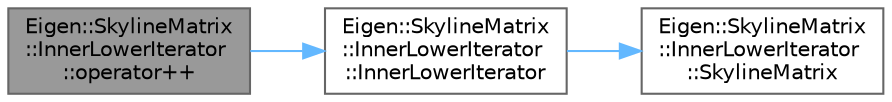 digraph "Eigen::SkylineMatrix::InnerLowerIterator::operator++"
{
 // LATEX_PDF_SIZE
  bgcolor="transparent";
  edge [fontname=Helvetica,fontsize=10,labelfontname=Helvetica,labelfontsize=10];
  node [fontname=Helvetica,fontsize=10,shape=box,height=0.2,width=0.4];
  rankdir="LR";
  Node1 [id="Node000001",label="Eigen::SkylineMatrix\l::InnerLowerIterator\l::operator++",height=0.2,width=0.4,color="gray40", fillcolor="grey60", style="filled", fontcolor="black",tooltip=" "];
  Node1 -> Node2 [id="edge1_Node000001_Node000002",color="steelblue1",style="solid",tooltip=" "];
  Node2 [id="Node000002",label="Eigen::SkylineMatrix\l::InnerLowerIterator\l::InnerLowerIterator",height=0.2,width=0.4,color="grey40", fillcolor="white", style="filled",URL="$class_eigen_1_1_skyline_matrix_1_1_inner_lower_iterator.html#a740643607c31dc8941b6355e043b06ee",tooltip=" "];
  Node2 -> Node3 [id="edge2_Node000002_Node000003",color="steelblue1",style="solid",tooltip=" "];
  Node3 [id="Node000003",label="Eigen::SkylineMatrix\l::InnerLowerIterator\l::SkylineMatrix",height=0.2,width=0.4,color="grey40", fillcolor="white", style="filled",URL="$class_eigen_1_1_skyline_matrix.html#ab86b89c22e12f14697396df8473b4c9b",tooltip=" "];
}
